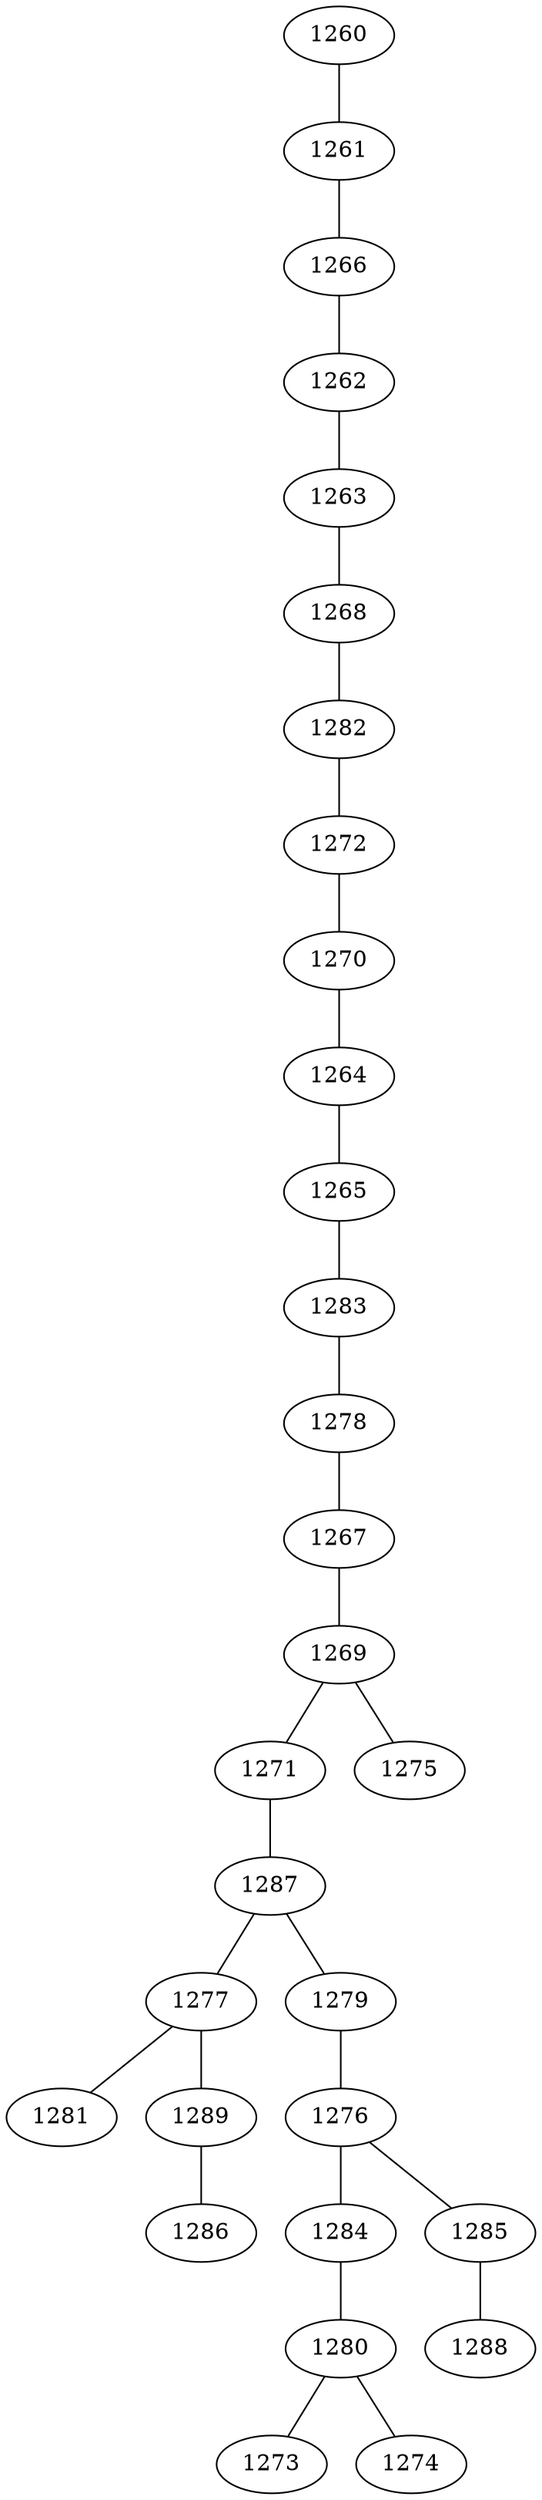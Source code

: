 graph {
    1260 []
    1261 []
    1266 []
    1262 []
    1263 []
    1268 []
    1282 []
    1272 []
    1270 []
    1264 []
    1265 []
    1283 []
    1278 []
    1267 []
    1269 []
    1271 []
    1287 []
    1277 []
    1281 []
    1289 []
    1286 []
    1279 []
    1276 []
    1284 []
    1280 []
    1273 []
    1274 []
    1285 []
    1288 []
    1275 []
    1260 -- 1261
    1261 -- 1266
    1266 -- 1262
    1262 -- 1263
    1263 -- 1268
    1268 -- 1282
    1282 -- 1272
    1272 -- 1270
    1270 -- 1264
    1264 -- 1265
    1265 -- 1283
    1283 -- 1278
    1278 -- 1267
    1267 -- 1269
    1269 -- 1271
    1271 -- 1287
    1287 -- 1277
    1277 -- 1281
    1277 -- 1289
    1289 -- 1286
    1287 -- 1279
    1279 -- 1276
    1276 -- 1284
    1284 -- 1280
    1280 -- 1273
    1280 -- 1274
    1276 -- 1285
    1285 -- 1288
    1269 -- 1275
}

